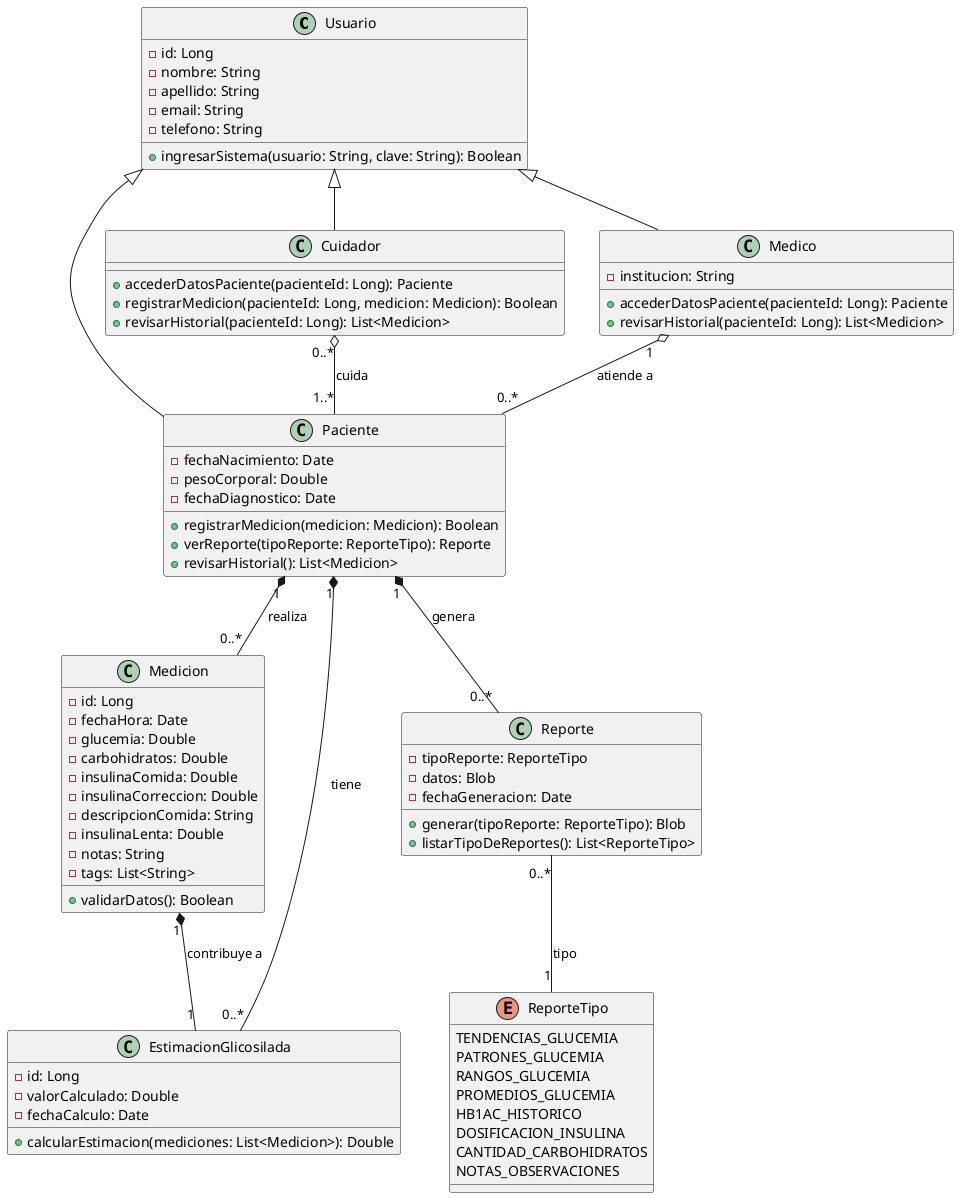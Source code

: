@startuml
class Usuario {
  -id: Long
  -nombre: String
  -apellido: String
  -email: String
  -telefono: String
  +ingresarSistema(usuario: String, clave: String): Boolean
}

class Paciente {
  -fechaNacimiento: Date
  -pesoCorporal: Double
  -fechaDiagnostico: Date
  +registrarMedicion(medicion: Medicion): Boolean
  +verReporte(tipoReporte: ReporteTipo): Reporte
  +revisarHistorial(): List<Medicion>
}

class Cuidador {
  +accederDatosPaciente(pacienteId: Long): Paciente
  +registrarMedicion(pacienteId: Long, medicion: Medicion): Boolean
  +revisarHistorial(pacienteId: Long): List<Medicion>
}

class Medico {
  -institucion: String
  +accederDatosPaciente(pacienteId: Long): Paciente
  +revisarHistorial(pacienteId: Long): List<Medicion>
}

class Medicion {
  -id: Long
  -fechaHora: Date
  -glucemia: Double
  -carbohidratos: Double
  -insulinaComida: Double
  -insulinaCorreccion: Double
  -descripcionComida: String
  -insulinaLenta: Double
  -notas: String
  -tags: List<String>
  +validarDatos(): Boolean
}

class EstimacionGlicosilada {
  -id: Long
  -valorCalculado: Double
  -fechaCalculo: Date
  +calcularEstimacion(mediciones: List<Medicion>): Double
}

class Reporte {
  -tipoReporte: ReporteTipo
  -datos: Blob
  -fechaGeneracion: Date
  +generar(tipoReporte: ReporteTipo): Blob
  +listarTipoDeReportes(): List<ReporteTipo>
}

enum ReporteTipo {
  TENDENCIAS_GLUCEMIA
  PATRONES_GLUCEMIA
  RANGOS_GLUCEMIA
  PROMEDIOS_GLUCEMIA
  HB1AC_HISTORICO
  DOSIFICACION_INSULINA
  CANTIDAD_CARBOHIDRATOS
  NOTAS_OBSERVACIONES
}

Usuario <|-- Paciente
Usuario <|-- Cuidador
Usuario <|-- Medico
Paciente "1" *-- "0..*" Medicion : realiza
Paciente "1" *-- "0..*" EstimacionGlicosilada : tiene
Paciente "1" *-- "0..*" Reporte : genera
Cuidador "0..*" o-- "1..*" Paciente : cuida
Medico "1" o-- "0..*" Paciente : atiende a
Medicion "1" *-- "1" EstimacionGlicosilada : contribuye a
Reporte "0..*" -- "1" ReporteTipo : tipo

@enduml
